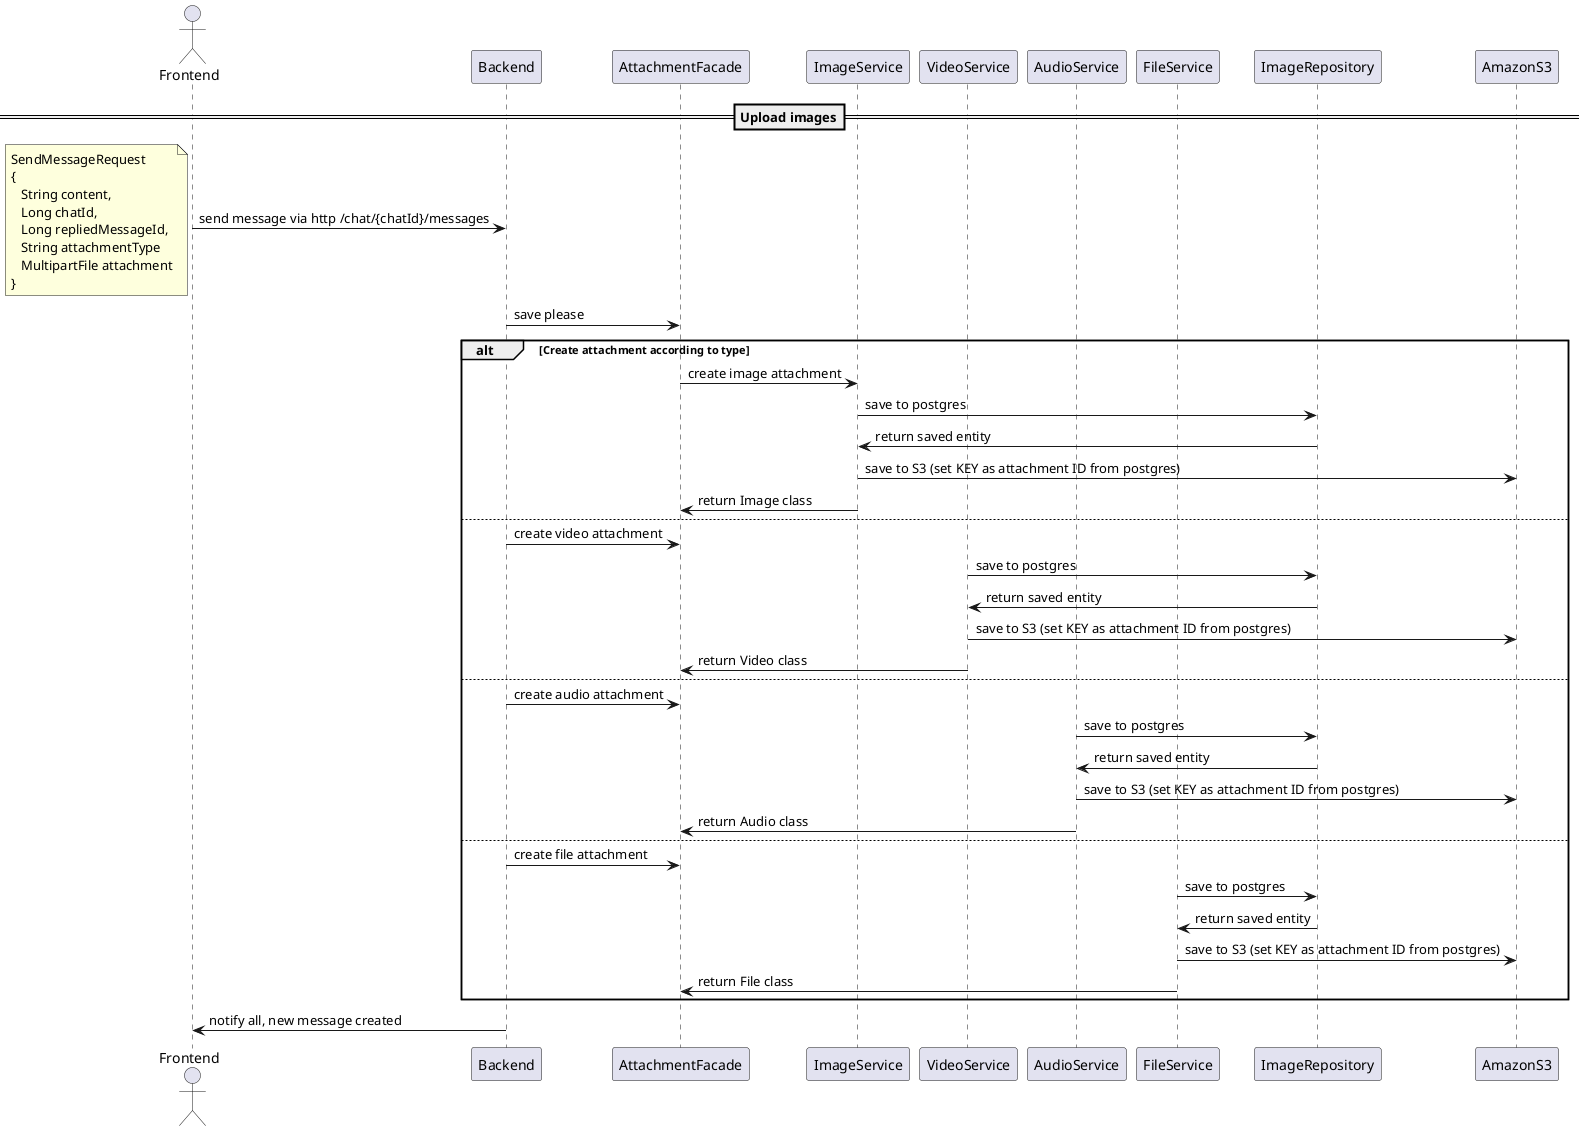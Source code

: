 @startuml
actor Frontend
participant Backend
participant AttachmentFacade
participant ImageService
participant VideoService
participant AudioService
participant FileService
participant ImageRepository
participant AmazonS3

==Upload images==
Frontend -> Backend : send message via http /chat/{chatId}/messages

note left
SendMessageRequest
{
   String content,
   Long chatId,
   Long repliedMessageId,
   String attachmentType
   MultipartFile attachment
}
end note

Backend -> AttachmentFacade : save please

alt Create attachment according to type
  AttachmentFacade -> ImageService : create image attachment
  ImageService -> ImageRepository : save to postgres
  ImageRepository -> ImageService : return saved entity
  ImageService -> AmazonS3 : save to S3 (set KEY as attachment ID from postgres)
  ImageService -> AttachmentFacade : return Image class
else
  Backend -> AttachmentFacade : create video attachment
  VideoService -> ImageRepository : save to postgres
  ImageRepository -> VideoService : return saved entity
  VideoService -> AmazonS3 : save to S3 (set KEY as attachment ID from postgres)
  VideoService -> AttachmentFacade : return Video class
else
  Backend -> AttachmentFacade : create audio attachment
  AudioService -> ImageRepository : save to postgres
  ImageRepository -> AudioService : return saved entity
  AudioService -> AmazonS3 : save to S3 (set KEY as attachment ID from postgres)
  AudioService -> AttachmentFacade : return Audio class
else
  Backend -> AttachmentFacade : create file attachment
  FileService -> ImageRepository : save to postgres
  ImageRepository -> FileService : return saved entity
  FileService -> AmazonS3 : save to S3 (set KEY as attachment ID from postgres)
  FileService -> AttachmentFacade : return File class
end
Backend -> Frontend : notify all, new message created

@enduml